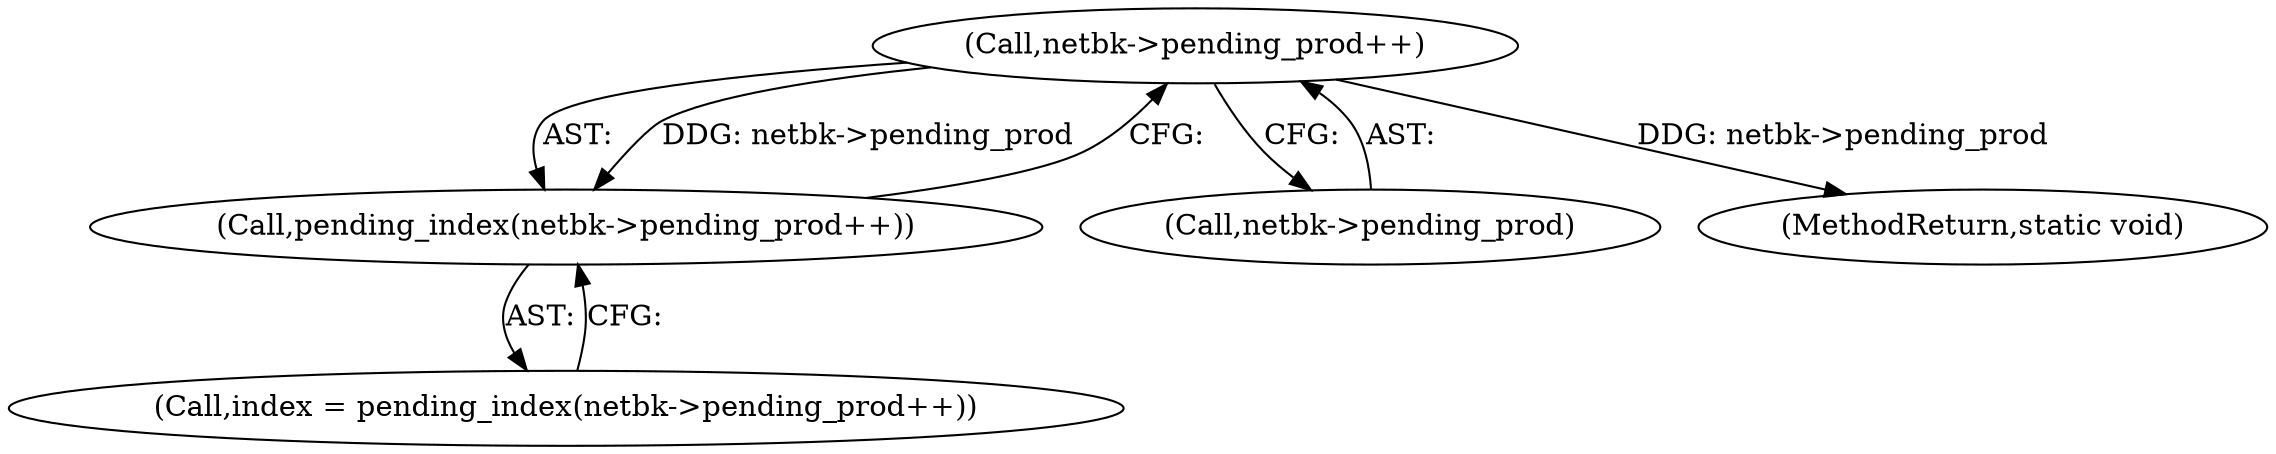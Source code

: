 digraph "0_linux_7d5145d8eb2b9791533ffe4dc003b129b9696c48_0@pointer" {
"1000141" [label="(Call,netbk->pending_prod++)"];
"1000140" [label="(Call,pending_index(netbk->pending_prod++))"];
"1000138" [label="(Call,index = pending_index(netbk->pending_prod++))"];
"1000142" [label="(Call,netbk->pending_prod)"];
"1000176" [label="(MethodReturn,static void)"];
"1000141" [label="(Call,netbk->pending_prod++)"];
"1000140" [label="(Call,pending_index(netbk->pending_prod++))"];
"1000141" -> "1000140"  [label="AST: "];
"1000141" -> "1000142"  [label="CFG: "];
"1000142" -> "1000141"  [label="AST: "];
"1000140" -> "1000141"  [label="CFG: "];
"1000141" -> "1000176"  [label="DDG: netbk->pending_prod"];
"1000141" -> "1000140"  [label="DDG: netbk->pending_prod"];
"1000140" -> "1000138"  [label="AST: "];
"1000138" -> "1000140"  [label="CFG: "];
}

